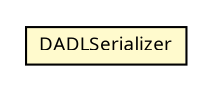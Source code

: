 #!/usr/local/bin/dot
#
# Class diagram 
# Generated by UMLGraph version R5_6 (http://www.umlgraph.org/)
#

digraph G {
	edge [fontname="Trebuchet MS",fontsize=10,labelfontname="Trebuchet MS",labelfontsize=10];
	node [fontname="Trebuchet MS",fontsize=10,shape=plaintext];
	nodesep=0.25;
	ranksep=0.5;
	// se.cambio.cds.gdl.parser.DADLSerializer
	c121004 [label=<<table title="se.cambio.cds.gdl.parser.DADLSerializer" border="0" cellborder="1" cellspacing="0" cellpadding="2" port="p" bgcolor="lemonChiffon" href="./DADLSerializer.html">
		<tr><td><table border="0" cellspacing="0" cellpadding="1">
<tr><td align="center" balign="center"><font face="Trebuchet MS"> DADLSerializer </font></td></tr>
		</table></td></tr>
		</table>>, URL="./DADLSerializer.html", fontname="Trebuchet MS", fontcolor="black", fontsize=9.0];
}

